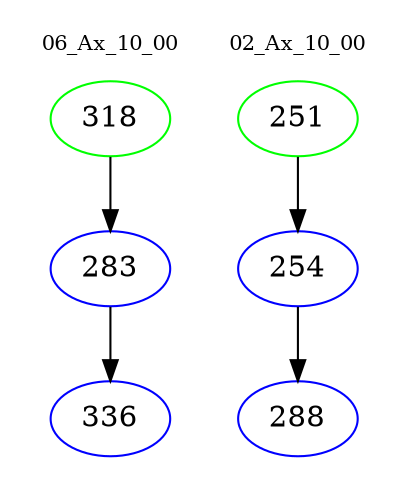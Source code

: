 digraph{
subgraph cluster_0 {
color = white
label = "06_Ax_10_00";
fontsize=10;
T0_318 [label="318", color="green"]
T0_318 -> T0_283 [color="black"]
T0_283 [label="283", color="blue"]
T0_283 -> T0_336 [color="black"]
T0_336 [label="336", color="blue"]
}
subgraph cluster_1 {
color = white
label = "02_Ax_10_00";
fontsize=10;
T1_251 [label="251", color="green"]
T1_251 -> T1_254 [color="black"]
T1_254 [label="254", color="blue"]
T1_254 -> T1_288 [color="black"]
T1_288 [label="288", color="blue"]
}
}
